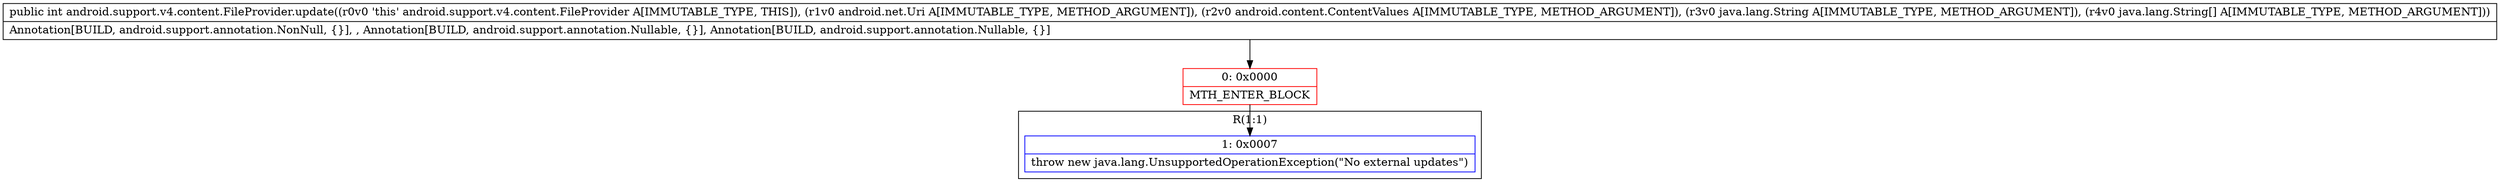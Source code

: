 digraph "CFG forandroid.support.v4.content.FileProvider.update(Landroid\/net\/Uri;Landroid\/content\/ContentValues;Ljava\/lang\/String;[Ljava\/lang\/String;)I" {
subgraph cluster_Region_343981707 {
label = "R(1:1)";
node [shape=record,color=blue];
Node_1 [shape=record,label="{1\:\ 0x0007|throw new java.lang.UnsupportedOperationException(\"No external updates\")\l}"];
}
Node_0 [shape=record,color=red,label="{0\:\ 0x0000|MTH_ENTER_BLOCK\l}"];
MethodNode[shape=record,label="{public int android.support.v4.content.FileProvider.update((r0v0 'this' android.support.v4.content.FileProvider A[IMMUTABLE_TYPE, THIS]), (r1v0 android.net.Uri A[IMMUTABLE_TYPE, METHOD_ARGUMENT]), (r2v0 android.content.ContentValues A[IMMUTABLE_TYPE, METHOD_ARGUMENT]), (r3v0 java.lang.String A[IMMUTABLE_TYPE, METHOD_ARGUMENT]), (r4v0 java.lang.String[] A[IMMUTABLE_TYPE, METHOD_ARGUMENT]))  | Annotation[BUILD, android.support.annotation.NonNull, \{\}], , Annotation[BUILD, android.support.annotation.Nullable, \{\}], Annotation[BUILD, android.support.annotation.Nullable, \{\}]\l}"];
MethodNode -> Node_0;
Node_0 -> Node_1;
}

